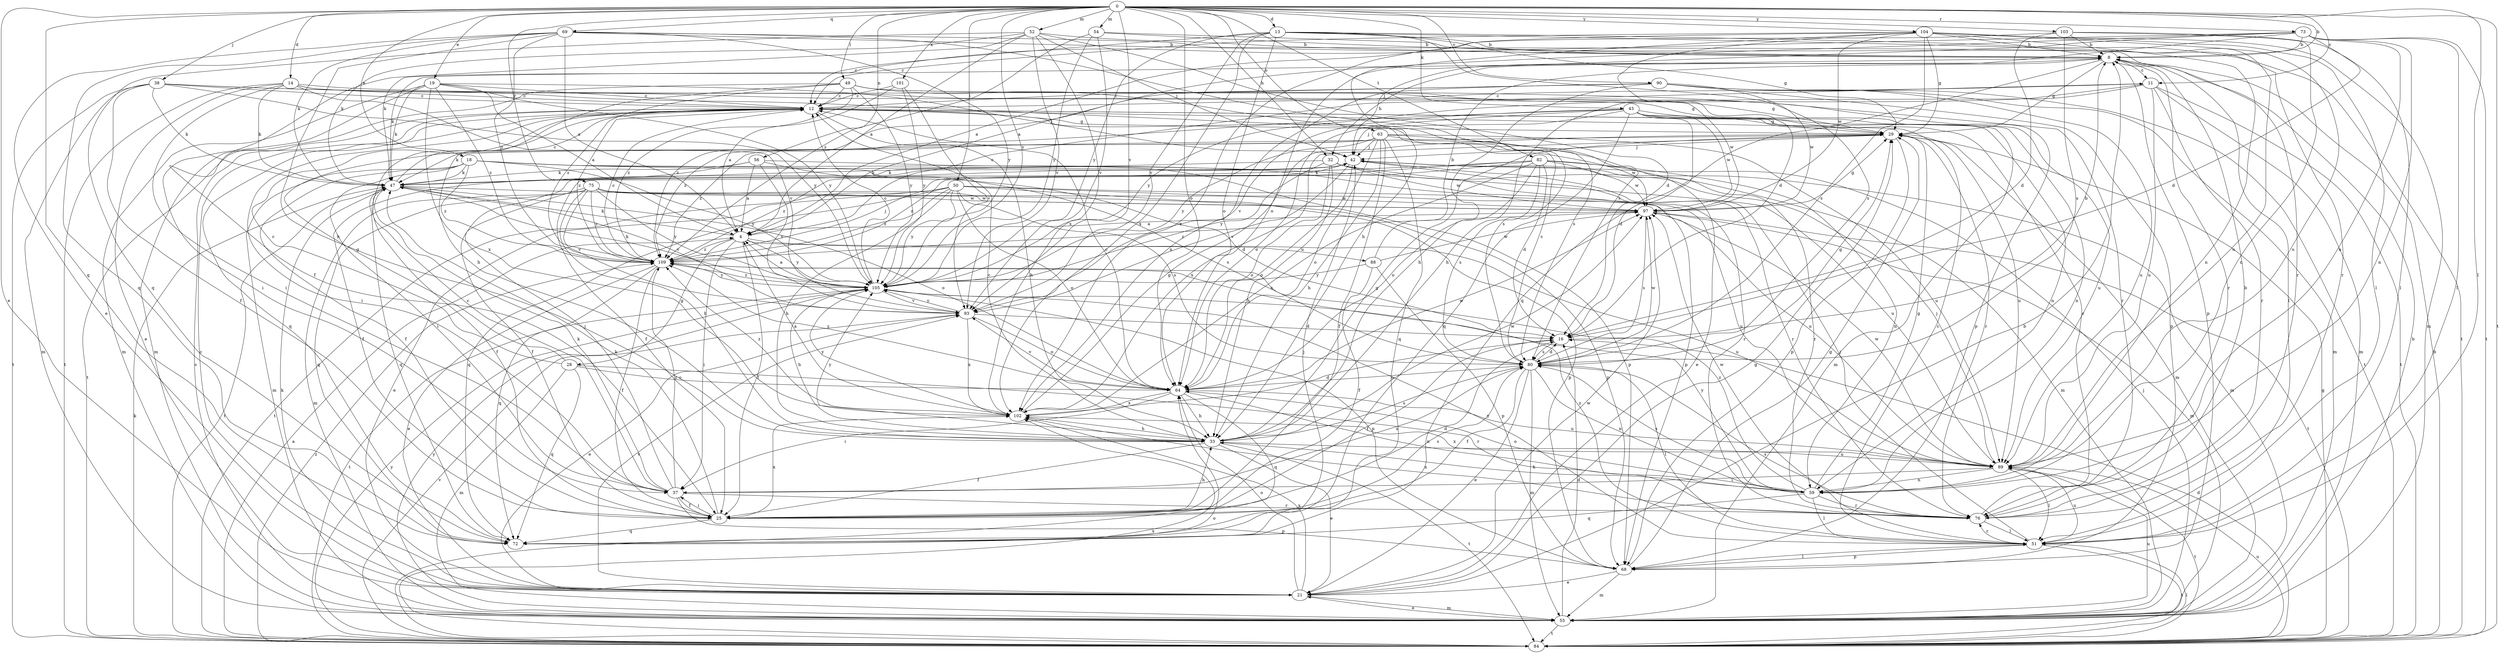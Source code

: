 strict digraph  {
0;
4;
8;
11;
12;
13;
14;
16;
18;
19;
21;
25;
28;
29;
32;
33;
37;
38;
42;
43;
47;
49;
50;
51;
52;
54;
55;
56;
59;
63;
64;
68;
69;
72;
73;
75;
76;
80;
82;
84;
88;
89;
90;
93;
97;
101;
102;
103;
104;
105;
109;
0 -> 8  [label=b];
0 -> 11  [label=c];
0 -> 13  [label=d];
0 -> 14  [label=d];
0 -> 18  [label=e];
0 -> 19  [label=e];
0 -> 21  [label=e];
0 -> 32  [label=h];
0 -> 38  [label=j];
0 -> 43  [label=k];
0 -> 49  [label=l];
0 -> 50  [label=l];
0 -> 51  [label=l];
0 -> 52  [label=m];
0 -> 54  [label=m];
0 -> 56  [label=n];
0 -> 63  [label=o];
0 -> 64  [label=o];
0 -> 69  [label=q];
0 -> 72  [label=q];
0 -> 73  [label=r];
0 -> 75  [label=r];
0 -> 82  [label=t];
0 -> 84  [label=t];
0 -> 90  [label=v];
0 -> 93  [label=v];
0 -> 101  [label=x];
0 -> 103  [label=y];
0 -> 104  [label=y];
0 -> 105  [label=y];
4 -> 11  [label=c];
4 -> 25  [label=f];
4 -> 28  [label=g];
4 -> 37  [label=i];
4 -> 47  [label=k];
4 -> 88  [label=u];
4 -> 89  [label=u];
4 -> 105  [label=y];
4 -> 109  [label=z];
8 -> 11  [label=c];
8 -> 29  [label=g];
8 -> 32  [label=h];
8 -> 47  [label=k];
8 -> 51  [label=l];
8 -> 68  [label=p];
8 -> 72  [label=q];
8 -> 76  [label=r];
11 -> 12  [label=c];
11 -> 33  [label=h];
11 -> 55  [label=m];
11 -> 76  [label=r];
11 -> 84  [label=t];
11 -> 89  [label=u];
11 -> 105  [label=y];
12 -> 29  [label=g];
12 -> 33  [label=h];
12 -> 37  [label=i];
12 -> 59  [label=n];
12 -> 72  [label=q];
12 -> 84  [label=t];
12 -> 109  [label=z];
13 -> 8  [label=b];
13 -> 12  [label=c];
13 -> 29  [label=g];
13 -> 64  [label=o];
13 -> 80  [label=s];
13 -> 84  [label=t];
13 -> 89  [label=u];
13 -> 93  [label=v];
13 -> 102  [label=x];
13 -> 105  [label=y];
14 -> 12  [label=c];
14 -> 21  [label=e];
14 -> 37  [label=i];
14 -> 47  [label=k];
14 -> 76  [label=r];
14 -> 84  [label=t];
14 -> 93  [label=v];
14 -> 97  [label=w];
16 -> 8  [label=b];
16 -> 25  [label=f];
16 -> 80  [label=s];
18 -> 16  [label=d];
18 -> 25  [label=f];
18 -> 37  [label=i];
18 -> 47  [label=k];
18 -> 55  [label=m];
18 -> 76  [label=r];
18 -> 89  [label=u];
18 -> 105  [label=y];
18 -> 109  [label=z];
19 -> 4  [label=a];
19 -> 12  [label=c];
19 -> 37  [label=i];
19 -> 42  [label=j];
19 -> 47  [label=k];
19 -> 55  [label=m];
19 -> 102  [label=x];
19 -> 105  [label=y];
19 -> 109  [label=z];
21 -> 8  [label=b];
21 -> 12  [label=c];
21 -> 29  [label=g];
21 -> 47  [label=k];
21 -> 55  [label=m];
21 -> 64  [label=o];
21 -> 93  [label=v];
21 -> 97  [label=w];
21 -> 102  [label=x];
25 -> 16  [label=d];
25 -> 33  [label=h];
25 -> 37  [label=i];
25 -> 47  [label=k];
25 -> 72  [label=q];
25 -> 80  [label=s];
25 -> 102  [label=x];
28 -> 12  [label=c];
28 -> 29  [label=g];
28 -> 55  [label=m];
28 -> 64  [label=o];
28 -> 72  [label=q];
28 -> 76  [label=r];
29 -> 42  [label=j];
29 -> 55  [label=m];
29 -> 68  [label=p];
29 -> 76  [label=r];
29 -> 89  [label=u];
29 -> 102  [label=x];
32 -> 33  [label=h];
32 -> 47  [label=k];
32 -> 55  [label=m];
32 -> 64  [label=o];
32 -> 68  [label=p];
32 -> 97  [label=w];
32 -> 105  [label=y];
33 -> 12  [label=c];
33 -> 21  [label=e];
33 -> 25  [label=f];
33 -> 29  [label=g];
33 -> 80  [label=s];
33 -> 84  [label=t];
33 -> 89  [label=u];
33 -> 97  [label=w];
33 -> 105  [label=y];
37 -> 12  [label=c];
37 -> 25  [label=f];
37 -> 42  [label=j];
37 -> 47  [label=k];
37 -> 68  [label=p];
37 -> 76  [label=r];
37 -> 80  [label=s];
37 -> 109  [label=z];
38 -> 12  [label=c];
38 -> 25  [label=f];
38 -> 29  [label=g];
38 -> 47  [label=k];
38 -> 55  [label=m];
38 -> 80  [label=s];
38 -> 84  [label=t];
38 -> 105  [label=y];
42 -> 47  [label=k];
42 -> 55  [label=m];
42 -> 64  [label=o];
42 -> 76  [label=r];
42 -> 93  [label=v];
42 -> 109  [label=z];
43 -> 16  [label=d];
43 -> 29  [label=g];
43 -> 42  [label=j];
43 -> 55  [label=m];
43 -> 59  [label=n];
43 -> 64  [label=o];
43 -> 72  [label=q];
43 -> 89  [label=u];
43 -> 93  [label=v];
43 -> 97  [label=w];
43 -> 109  [label=z];
47 -> 12  [label=c];
47 -> 25  [label=f];
47 -> 64  [label=o];
47 -> 72  [label=q];
47 -> 84  [label=t];
47 -> 93  [label=v];
47 -> 97  [label=w];
49 -> 4  [label=a];
49 -> 12  [label=c];
49 -> 29  [label=g];
49 -> 33  [label=h];
49 -> 55  [label=m];
49 -> 68  [label=p];
49 -> 80  [label=s];
49 -> 105  [label=y];
49 -> 109  [label=z];
50 -> 21  [label=e];
50 -> 33  [label=h];
50 -> 64  [label=o];
50 -> 68  [label=p];
50 -> 72  [label=q];
50 -> 80  [label=s];
50 -> 84  [label=t];
50 -> 89  [label=u];
50 -> 97  [label=w];
50 -> 105  [label=y];
50 -> 109  [label=z];
51 -> 12  [label=c];
51 -> 42  [label=j];
51 -> 68  [label=p];
51 -> 76  [label=r];
51 -> 80  [label=s];
51 -> 84  [label=t];
51 -> 89  [label=u];
51 -> 105  [label=y];
51 -> 109  [label=z];
52 -> 4  [label=a];
52 -> 8  [label=b];
52 -> 16  [label=d];
52 -> 25  [label=f];
52 -> 42  [label=j];
52 -> 47  [label=k];
52 -> 72  [label=q];
52 -> 93  [label=v];
52 -> 102  [label=x];
54 -> 8  [label=b];
54 -> 76  [label=r];
54 -> 93  [label=v];
54 -> 105  [label=y];
54 -> 109  [label=z];
55 -> 8  [label=b];
55 -> 12  [label=c];
55 -> 16  [label=d];
55 -> 21  [label=e];
55 -> 42  [label=j];
55 -> 84  [label=t];
55 -> 89  [label=u];
55 -> 105  [label=y];
56 -> 4  [label=a];
56 -> 25  [label=f];
56 -> 47  [label=k];
56 -> 68  [label=p];
56 -> 80  [label=s];
56 -> 93  [label=v];
59 -> 29  [label=g];
59 -> 33  [label=h];
59 -> 51  [label=l];
59 -> 64  [label=o];
59 -> 72  [label=q];
59 -> 76  [label=r];
59 -> 80  [label=s];
59 -> 105  [label=y];
59 -> 109  [label=z];
63 -> 21  [label=e];
63 -> 25  [label=f];
63 -> 33  [label=h];
63 -> 42  [label=j];
63 -> 47  [label=k];
63 -> 64  [label=o];
63 -> 72  [label=q];
63 -> 89  [label=u];
63 -> 97  [label=w];
63 -> 105  [label=y];
63 -> 109  [label=z];
64 -> 12  [label=c];
64 -> 33  [label=h];
64 -> 37  [label=i];
64 -> 59  [label=n];
64 -> 72  [label=q];
64 -> 89  [label=u];
64 -> 93  [label=v];
64 -> 97  [label=w];
64 -> 102  [label=x];
64 -> 109  [label=z];
68 -> 21  [label=e];
68 -> 29  [label=g];
68 -> 51  [label=l];
68 -> 55  [label=m];
69 -> 4  [label=a];
69 -> 8  [label=b];
69 -> 21  [label=e];
69 -> 33  [label=h];
69 -> 47  [label=k];
69 -> 72  [label=q];
69 -> 76  [label=r];
69 -> 80  [label=s];
69 -> 105  [label=y];
69 -> 109  [label=z];
72 -> 42  [label=j];
73 -> 4  [label=a];
73 -> 8  [label=b];
73 -> 16  [label=d];
73 -> 42  [label=j];
73 -> 47  [label=k];
73 -> 51  [label=l];
73 -> 59  [label=n];
73 -> 64  [label=o];
73 -> 84  [label=t];
73 -> 89  [label=u];
75 -> 25  [label=f];
75 -> 33  [label=h];
75 -> 55  [label=m];
75 -> 68  [label=p];
75 -> 72  [label=q];
75 -> 89  [label=u];
75 -> 93  [label=v];
75 -> 97  [label=w];
75 -> 105  [label=y];
75 -> 109  [label=z];
76 -> 8  [label=b];
76 -> 12  [label=c];
76 -> 51  [label=l];
76 -> 97  [label=w];
76 -> 102  [label=x];
80 -> 12  [label=c];
80 -> 16  [label=d];
80 -> 21  [label=e];
80 -> 25  [label=f];
80 -> 29  [label=g];
80 -> 51  [label=l];
80 -> 55  [label=m];
80 -> 59  [label=n];
80 -> 64  [label=o];
80 -> 97  [label=w];
82 -> 16  [label=d];
82 -> 25  [label=f];
82 -> 47  [label=k];
82 -> 59  [label=n];
82 -> 64  [label=o];
82 -> 76  [label=r];
82 -> 80  [label=s];
82 -> 97  [label=w];
82 -> 102  [label=x];
82 -> 109  [label=z];
84 -> 4  [label=a];
84 -> 8  [label=b];
84 -> 16  [label=d];
84 -> 29  [label=g];
84 -> 47  [label=k];
84 -> 51  [label=l];
84 -> 64  [label=o];
84 -> 89  [label=u];
84 -> 93  [label=v];
84 -> 102  [label=x];
84 -> 105  [label=y];
84 -> 109  [label=z];
88 -> 8  [label=b];
88 -> 25  [label=f];
88 -> 68  [label=p];
88 -> 97  [label=w];
88 -> 105  [label=y];
89 -> 37  [label=i];
89 -> 42  [label=j];
89 -> 51  [label=l];
89 -> 59  [label=n];
89 -> 84  [label=t];
89 -> 97  [label=w];
89 -> 102  [label=x];
90 -> 12  [label=c];
90 -> 33  [label=h];
90 -> 55  [label=m];
90 -> 68  [label=p];
90 -> 84  [label=t];
90 -> 89  [label=u];
90 -> 97  [label=w];
90 -> 102  [label=x];
90 -> 109  [label=z];
93 -> 16  [label=d];
93 -> 21  [label=e];
93 -> 64  [label=o];
93 -> 102  [label=x];
93 -> 105  [label=y];
97 -> 4  [label=a];
97 -> 29  [label=g];
97 -> 55  [label=m];
97 -> 80  [label=s];
97 -> 84  [label=t];
97 -> 109  [label=z];
101 -> 12  [label=c];
101 -> 93  [label=v];
101 -> 105  [label=y];
101 -> 109  [label=z];
102 -> 4  [label=a];
102 -> 16  [label=d];
102 -> 29  [label=g];
102 -> 33  [label=h];
102 -> 105  [label=y];
102 -> 109  [label=z];
103 -> 4  [label=a];
103 -> 8  [label=b];
103 -> 16  [label=d];
103 -> 51  [label=l];
103 -> 59  [label=n];
103 -> 80  [label=s];
104 -> 8  [label=b];
104 -> 12  [label=c];
104 -> 16  [label=d];
104 -> 29  [label=g];
104 -> 33  [label=h];
104 -> 51  [label=l];
104 -> 55  [label=m];
104 -> 59  [label=n];
104 -> 80  [label=s];
104 -> 89  [label=u];
104 -> 97  [label=w];
104 -> 102  [label=x];
105 -> 4  [label=a];
105 -> 12  [label=c];
105 -> 33  [label=h];
105 -> 47  [label=k];
105 -> 68  [label=p];
105 -> 84  [label=t];
105 -> 93  [label=v];
105 -> 109  [label=z];
109 -> 12  [label=c];
109 -> 21  [label=e];
109 -> 25  [label=f];
109 -> 42  [label=j];
109 -> 72  [label=q];
109 -> 105  [label=y];
}
